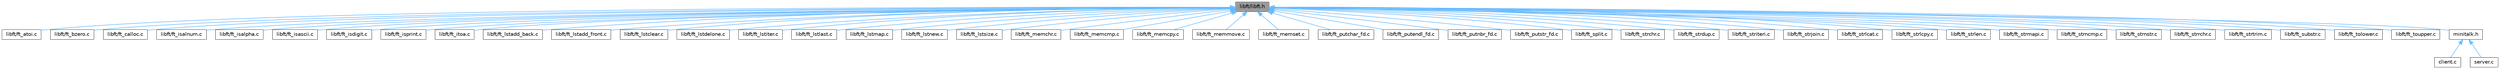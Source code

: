 digraph "libft/libft.h"
{
 // LATEX_PDF_SIZE
  bgcolor="transparent";
  edge [fontname=Helvetica,fontsize=10,labelfontname=Helvetica,labelfontsize=10];
  node [fontname=Helvetica,fontsize=10,shape=box,height=0.2,width=0.4];
  Node1 [id="Node000001",label="libft/libft.h",height=0.2,width=0.4,color="gray40", fillcolor="grey60", style="filled", fontcolor="black",tooltip=" "];
  Node1 -> Node2 [id="edge1_Node000001_Node000002",dir="back",color="steelblue1",style="solid",tooltip=" "];
  Node2 [id="Node000002",label="libft/ft_atoi.c",height=0.2,width=0.4,color="grey40", fillcolor="white", style="filled",URL="$ft__atoi_8c.html",tooltip=" "];
  Node1 -> Node3 [id="edge2_Node000001_Node000003",dir="back",color="steelblue1",style="solid",tooltip=" "];
  Node3 [id="Node000003",label="libft/ft_bzero.c",height=0.2,width=0.4,color="grey40", fillcolor="white", style="filled",URL="$ft__bzero_8c.html",tooltip=" "];
  Node1 -> Node4 [id="edge3_Node000001_Node000004",dir="back",color="steelblue1",style="solid",tooltip=" "];
  Node4 [id="Node000004",label="libft/ft_calloc.c",height=0.2,width=0.4,color="grey40", fillcolor="white", style="filled",URL="$ft__calloc_8c.html",tooltip=" "];
  Node1 -> Node5 [id="edge4_Node000001_Node000005",dir="back",color="steelblue1",style="solid",tooltip=" "];
  Node5 [id="Node000005",label="libft/ft_isalnum.c",height=0.2,width=0.4,color="grey40", fillcolor="white", style="filled",URL="$ft__isalnum_8c.html",tooltip=" "];
  Node1 -> Node6 [id="edge5_Node000001_Node000006",dir="back",color="steelblue1",style="solid",tooltip=" "];
  Node6 [id="Node000006",label="libft/ft_isalpha.c",height=0.2,width=0.4,color="grey40", fillcolor="white", style="filled",URL="$ft__isalpha_8c.html",tooltip=" "];
  Node1 -> Node7 [id="edge6_Node000001_Node000007",dir="back",color="steelblue1",style="solid",tooltip=" "];
  Node7 [id="Node000007",label="libft/ft_isascii.c",height=0.2,width=0.4,color="grey40", fillcolor="white", style="filled",URL="$ft__isascii_8c.html",tooltip=" "];
  Node1 -> Node8 [id="edge7_Node000001_Node000008",dir="back",color="steelblue1",style="solid",tooltip=" "];
  Node8 [id="Node000008",label="libft/ft_isdigit.c",height=0.2,width=0.4,color="grey40", fillcolor="white", style="filled",URL="$ft__isdigit_8c.html",tooltip=" "];
  Node1 -> Node9 [id="edge8_Node000001_Node000009",dir="back",color="steelblue1",style="solid",tooltip=" "];
  Node9 [id="Node000009",label="libft/ft_isprint.c",height=0.2,width=0.4,color="grey40", fillcolor="white", style="filled",URL="$ft__isprint_8c.html",tooltip=" "];
  Node1 -> Node10 [id="edge9_Node000001_Node000010",dir="back",color="steelblue1",style="solid",tooltip=" "];
  Node10 [id="Node000010",label="libft/ft_itoa.c",height=0.2,width=0.4,color="grey40", fillcolor="white", style="filled",URL="$ft__itoa_8c.html",tooltip=" "];
  Node1 -> Node11 [id="edge10_Node000001_Node000011",dir="back",color="steelblue1",style="solid",tooltip=" "];
  Node11 [id="Node000011",label="libft/ft_lstadd_back.c",height=0.2,width=0.4,color="grey40", fillcolor="white", style="filled",URL="$ft__lstadd__back_8c.html",tooltip=" "];
  Node1 -> Node12 [id="edge11_Node000001_Node000012",dir="back",color="steelblue1",style="solid",tooltip=" "];
  Node12 [id="Node000012",label="libft/ft_lstadd_front.c",height=0.2,width=0.4,color="grey40", fillcolor="white", style="filled",URL="$ft__lstadd__front_8c.html",tooltip=" "];
  Node1 -> Node13 [id="edge12_Node000001_Node000013",dir="back",color="steelblue1",style="solid",tooltip=" "];
  Node13 [id="Node000013",label="libft/ft_lstclear.c",height=0.2,width=0.4,color="grey40", fillcolor="white", style="filled",URL="$ft__lstclear_8c.html",tooltip=" "];
  Node1 -> Node14 [id="edge13_Node000001_Node000014",dir="back",color="steelblue1",style="solid",tooltip=" "];
  Node14 [id="Node000014",label="libft/ft_lstdelone.c",height=0.2,width=0.4,color="grey40", fillcolor="white", style="filled",URL="$ft__lstdelone_8c.html",tooltip=" "];
  Node1 -> Node15 [id="edge14_Node000001_Node000015",dir="back",color="steelblue1",style="solid",tooltip=" "];
  Node15 [id="Node000015",label="libft/ft_lstiter.c",height=0.2,width=0.4,color="grey40", fillcolor="white", style="filled",URL="$ft__lstiter_8c.html",tooltip=" "];
  Node1 -> Node16 [id="edge15_Node000001_Node000016",dir="back",color="steelblue1",style="solid",tooltip=" "];
  Node16 [id="Node000016",label="libft/ft_lstlast.c",height=0.2,width=0.4,color="grey40", fillcolor="white", style="filled",URL="$ft__lstlast_8c.html",tooltip=" "];
  Node1 -> Node17 [id="edge16_Node000001_Node000017",dir="back",color="steelblue1",style="solid",tooltip=" "];
  Node17 [id="Node000017",label="libft/ft_lstmap.c",height=0.2,width=0.4,color="grey40", fillcolor="white", style="filled",URL="$ft__lstmap_8c.html",tooltip=" "];
  Node1 -> Node18 [id="edge17_Node000001_Node000018",dir="back",color="steelblue1",style="solid",tooltip=" "];
  Node18 [id="Node000018",label="libft/ft_lstnew.c",height=0.2,width=0.4,color="grey40", fillcolor="white", style="filled",URL="$ft__lstnew_8c.html",tooltip=" "];
  Node1 -> Node19 [id="edge18_Node000001_Node000019",dir="back",color="steelblue1",style="solid",tooltip=" "];
  Node19 [id="Node000019",label="libft/ft_lstsize.c",height=0.2,width=0.4,color="grey40", fillcolor="white", style="filled",URL="$ft__lstsize_8c.html",tooltip=" "];
  Node1 -> Node20 [id="edge19_Node000001_Node000020",dir="back",color="steelblue1",style="solid",tooltip=" "];
  Node20 [id="Node000020",label="libft/ft_memchr.c",height=0.2,width=0.4,color="grey40", fillcolor="white", style="filled",URL="$ft__memchr_8c.html",tooltip=" "];
  Node1 -> Node21 [id="edge20_Node000001_Node000021",dir="back",color="steelblue1",style="solid",tooltip=" "];
  Node21 [id="Node000021",label="libft/ft_memcmp.c",height=0.2,width=0.4,color="grey40", fillcolor="white", style="filled",URL="$ft__memcmp_8c.html",tooltip=" "];
  Node1 -> Node22 [id="edge21_Node000001_Node000022",dir="back",color="steelblue1",style="solid",tooltip=" "];
  Node22 [id="Node000022",label="libft/ft_memcpy.c",height=0.2,width=0.4,color="grey40", fillcolor="white", style="filled",URL="$ft__memcpy_8c.html",tooltip=" "];
  Node1 -> Node23 [id="edge22_Node000001_Node000023",dir="back",color="steelblue1",style="solid",tooltip=" "];
  Node23 [id="Node000023",label="libft/ft_memmove.c",height=0.2,width=0.4,color="grey40", fillcolor="white", style="filled",URL="$ft__memmove_8c.html",tooltip=" "];
  Node1 -> Node24 [id="edge23_Node000001_Node000024",dir="back",color="steelblue1",style="solid",tooltip=" "];
  Node24 [id="Node000024",label="libft/ft_memset.c",height=0.2,width=0.4,color="grey40", fillcolor="white", style="filled",URL="$ft__memset_8c.html",tooltip=" "];
  Node1 -> Node25 [id="edge24_Node000001_Node000025",dir="back",color="steelblue1",style="solid",tooltip=" "];
  Node25 [id="Node000025",label="libft/ft_putchar_fd.c",height=0.2,width=0.4,color="grey40", fillcolor="white", style="filled",URL="$ft__putchar__fd_8c.html",tooltip=" "];
  Node1 -> Node26 [id="edge25_Node000001_Node000026",dir="back",color="steelblue1",style="solid",tooltip=" "];
  Node26 [id="Node000026",label="libft/ft_putendl_fd.c",height=0.2,width=0.4,color="grey40", fillcolor="white", style="filled",URL="$ft__putendl__fd_8c.html",tooltip=" "];
  Node1 -> Node27 [id="edge26_Node000001_Node000027",dir="back",color="steelblue1",style="solid",tooltip=" "];
  Node27 [id="Node000027",label="libft/ft_putnbr_fd.c",height=0.2,width=0.4,color="grey40", fillcolor="white", style="filled",URL="$ft__putnbr__fd_8c.html",tooltip=" "];
  Node1 -> Node28 [id="edge27_Node000001_Node000028",dir="back",color="steelblue1",style="solid",tooltip=" "];
  Node28 [id="Node000028",label="libft/ft_putstr_fd.c",height=0.2,width=0.4,color="grey40", fillcolor="white", style="filled",URL="$ft__putstr__fd_8c.html",tooltip=" "];
  Node1 -> Node29 [id="edge28_Node000001_Node000029",dir="back",color="steelblue1",style="solid",tooltip=" "];
  Node29 [id="Node000029",label="libft/ft_split.c",height=0.2,width=0.4,color="grey40", fillcolor="white", style="filled",URL="$ft__split_8c.html",tooltip=" "];
  Node1 -> Node30 [id="edge29_Node000001_Node000030",dir="back",color="steelblue1",style="solid",tooltip=" "];
  Node30 [id="Node000030",label="libft/ft_strchr.c",height=0.2,width=0.4,color="grey40", fillcolor="white", style="filled",URL="$ft__strchr_8c.html",tooltip=" "];
  Node1 -> Node31 [id="edge30_Node000001_Node000031",dir="back",color="steelblue1",style="solid",tooltip=" "];
  Node31 [id="Node000031",label="libft/ft_strdup.c",height=0.2,width=0.4,color="grey40", fillcolor="white", style="filled",URL="$ft__strdup_8c.html",tooltip=" "];
  Node1 -> Node32 [id="edge31_Node000001_Node000032",dir="back",color="steelblue1",style="solid",tooltip=" "];
  Node32 [id="Node000032",label="libft/ft_striteri.c",height=0.2,width=0.4,color="grey40", fillcolor="white", style="filled",URL="$ft__striteri_8c.html",tooltip=" "];
  Node1 -> Node33 [id="edge32_Node000001_Node000033",dir="back",color="steelblue1",style="solid",tooltip=" "];
  Node33 [id="Node000033",label="libft/ft_strjoin.c",height=0.2,width=0.4,color="grey40", fillcolor="white", style="filled",URL="$ft__strjoin_8c.html",tooltip=" "];
  Node1 -> Node34 [id="edge33_Node000001_Node000034",dir="back",color="steelblue1",style="solid",tooltip=" "];
  Node34 [id="Node000034",label="libft/ft_strlcat.c",height=0.2,width=0.4,color="grey40", fillcolor="white", style="filled",URL="$ft__strlcat_8c.html",tooltip=" "];
  Node1 -> Node35 [id="edge34_Node000001_Node000035",dir="back",color="steelblue1",style="solid",tooltip=" "];
  Node35 [id="Node000035",label="libft/ft_strlcpy.c",height=0.2,width=0.4,color="grey40", fillcolor="white", style="filled",URL="$ft__strlcpy_8c.html",tooltip=" "];
  Node1 -> Node36 [id="edge35_Node000001_Node000036",dir="back",color="steelblue1",style="solid",tooltip=" "];
  Node36 [id="Node000036",label="libft/ft_strlen.c",height=0.2,width=0.4,color="grey40", fillcolor="white", style="filled",URL="$ft__strlen_8c.html",tooltip=" "];
  Node1 -> Node37 [id="edge36_Node000001_Node000037",dir="back",color="steelblue1",style="solid",tooltip=" "];
  Node37 [id="Node000037",label="libft/ft_strmapi.c",height=0.2,width=0.4,color="grey40", fillcolor="white", style="filled",URL="$ft__strmapi_8c.html",tooltip=" "];
  Node1 -> Node38 [id="edge37_Node000001_Node000038",dir="back",color="steelblue1",style="solid",tooltip=" "];
  Node38 [id="Node000038",label="libft/ft_strncmp.c",height=0.2,width=0.4,color="grey40", fillcolor="white", style="filled",URL="$ft__strncmp_8c.html",tooltip=" "];
  Node1 -> Node39 [id="edge38_Node000001_Node000039",dir="back",color="steelblue1",style="solid",tooltip=" "];
  Node39 [id="Node000039",label="libft/ft_strnstr.c",height=0.2,width=0.4,color="grey40", fillcolor="white", style="filled",URL="$ft__strnstr_8c.html",tooltip=" "];
  Node1 -> Node40 [id="edge39_Node000001_Node000040",dir="back",color="steelblue1",style="solid",tooltip=" "];
  Node40 [id="Node000040",label="libft/ft_strrchr.c",height=0.2,width=0.4,color="grey40", fillcolor="white", style="filled",URL="$ft__strrchr_8c.html",tooltip=" "];
  Node1 -> Node41 [id="edge40_Node000001_Node000041",dir="back",color="steelblue1",style="solid",tooltip=" "];
  Node41 [id="Node000041",label="libft/ft_strtrim.c",height=0.2,width=0.4,color="grey40", fillcolor="white", style="filled",URL="$ft__strtrim_8c.html",tooltip=" "];
  Node1 -> Node42 [id="edge41_Node000001_Node000042",dir="back",color="steelblue1",style="solid",tooltip=" "];
  Node42 [id="Node000042",label="libft/ft_substr.c",height=0.2,width=0.4,color="grey40", fillcolor="white", style="filled",URL="$ft__substr_8c.html",tooltip=" "];
  Node1 -> Node43 [id="edge42_Node000001_Node000043",dir="back",color="steelblue1",style="solid",tooltip=" "];
  Node43 [id="Node000043",label="libft/ft_tolower.c",height=0.2,width=0.4,color="grey40", fillcolor="white", style="filled",URL="$ft__tolower_8c.html",tooltip=" "];
  Node1 -> Node44 [id="edge43_Node000001_Node000044",dir="back",color="steelblue1",style="solid",tooltip=" "];
  Node44 [id="Node000044",label="libft/ft_toupper.c",height=0.2,width=0.4,color="grey40", fillcolor="white", style="filled",URL="$ft__toupper_8c.html",tooltip=" "];
  Node1 -> Node45 [id="edge44_Node000001_Node000045",dir="back",color="steelblue1",style="solid",tooltip=" "];
  Node45 [id="Node000045",label="minitalk.h",height=0.2,width=0.4,color="grey40", fillcolor="white", style="filled",URL="$minitalk_8h.html",tooltip=" "];
  Node45 -> Node46 [id="edge45_Node000045_Node000046",dir="back",color="steelblue1",style="solid",tooltip=" "];
  Node46 [id="Node000046",label="client.c",height=0.2,width=0.4,color="grey40", fillcolor="white", style="filled",URL="$client_8c.html",tooltip="Signal handler to acknowledge receipt of a signal from the server."];
  Node45 -> Node47 [id="edge46_Node000045_Node000047",dir="back",color="steelblue1",style="solid",tooltip=" "];
  Node47 [id="Node000047",label="server.c",height=0.2,width=0.4,color="grey40", fillcolor="white", style="filled",URL="$server_8c.html",tooltip="Signal handler for receiving bits from the client."];
}
